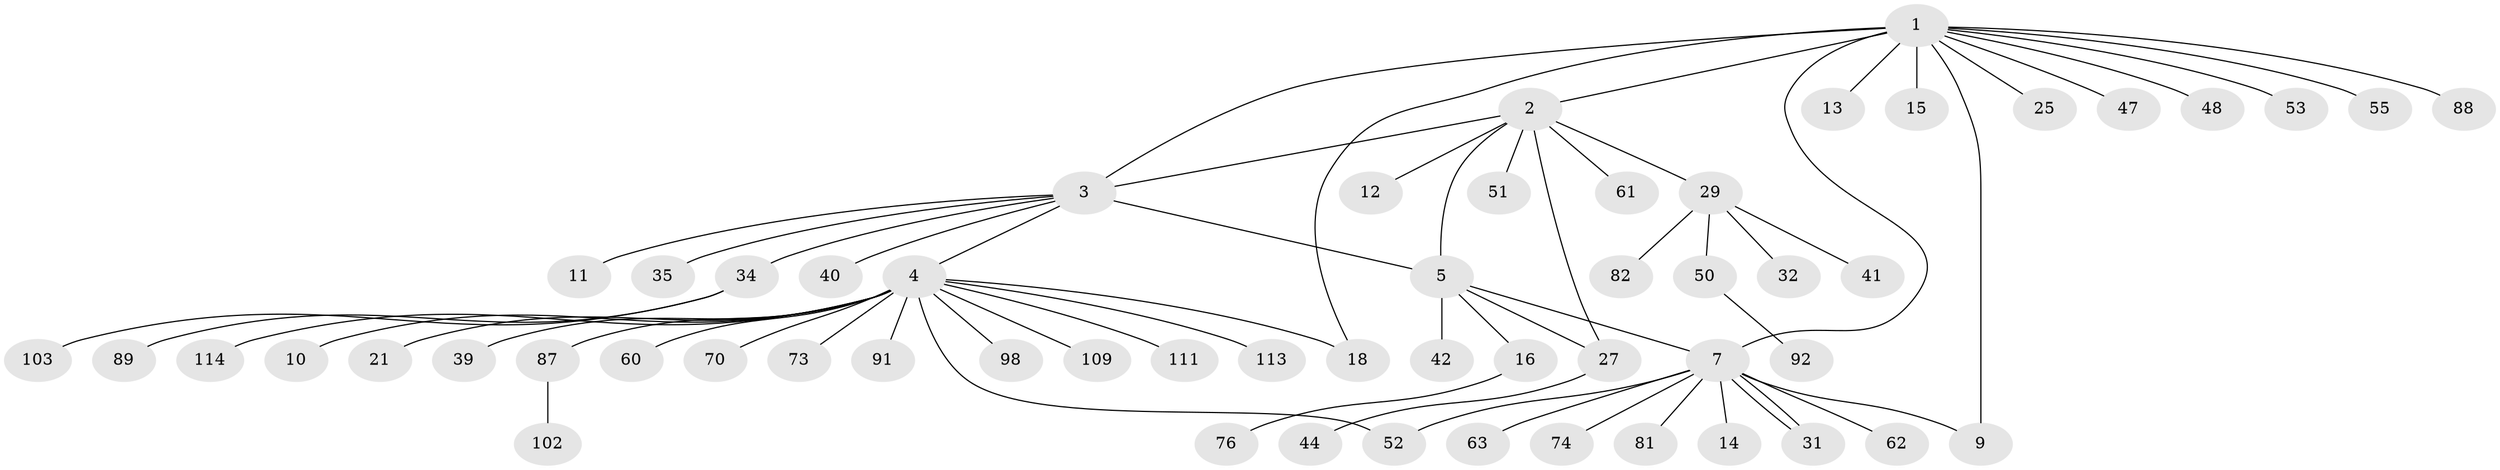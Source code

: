 // original degree distribution, {7: 0.008695652173913044, 12: 0.008695652173913044, 16: 0.017391304347826087, 6: 0.017391304347826087, 8: 0.008695652173913044, 17: 0.008695652173913044, 11: 0.008695652173913044, 2: 0.14782608695652175, 3: 0.11304347826086956, 1: 0.6434782608695652, 4: 0.017391304347826087}
// Generated by graph-tools (version 1.1) at 2025/14/03/09/25 04:14:39]
// undirected, 57 vertices, 64 edges
graph export_dot {
graph [start="1"]
  node [color=gray90,style=filled];
  1 [super="+6"];
  2 [super="+69+94+65+59+58+38+24"];
  3 [super="+45+23+30+33+97+72+100"];
  4 [super="+8+20+101+99+110"];
  5 [super="+28+26+75"];
  7;
  9;
  10 [super="+19+80"];
  11;
  12;
  13;
  14;
  15;
  16;
  18 [super="+83+105"];
  21;
  25;
  27;
  29;
  31;
  32 [super="+85+79"];
  34;
  35;
  39;
  40 [super="+43"];
  41;
  42 [super="+56+78"];
  44;
  47;
  48;
  50;
  51;
  52 [super="+71"];
  53;
  55 [super="+66+90+57"];
  60;
  61;
  62;
  63 [super="+77"];
  70;
  73;
  74;
  76;
  81;
  82;
  87 [super="+93"];
  88;
  89 [super="+95"];
  91;
  92;
  98;
  102;
  103;
  109;
  111;
  113;
  114;
  1 -- 2;
  1 -- 3 [weight=3];
  1 -- 13;
  1 -- 25;
  1 -- 55;
  1 -- 88;
  1 -- 7;
  1 -- 9;
  1 -- 15;
  1 -- 48;
  1 -- 47;
  1 -- 18;
  1 -- 53;
  2 -- 12;
  2 -- 27;
  2 -- 29 [weight=2];
  2 -- 51;
  2 -- 3;
  2 -- 5 [weight=2];
  2 -- 61;
  3 -- 4;
  3 -- 5;
  3 -- 11;
  3 -- 34;
  3 -- 35;
  3 -- 40;
  4 -- 70;
  4 -- 73;
  4 -- 10;
  4 -- 18;
  4 -- 21;
  4 -- 87;
  4 -- 91;
  4 -- 98;
  4 -- 39;
  4 -- 109;
  4 -- 111;
  4 -- 113;
  4 -- 114;
  4 -- 52;
  4 -- 60;
  5 -- 7;
  5 -- 16;
  5 -- 27;
  5 -- 42;
  7 -- 9;
  7 -- 14;
  7 -- 31;
  7 -- 31;
  7 -- 52;
  7 -- 62;
  7 -- 63;
  7 -- 74;
  7 -- 81;
  16 -- 76;
  27 -- 44;
  29 -- 32;
  29 -- 41;
  29 -- 50;
  29 -- 82;
  34 -- 89;
  34 -- 103;
  50 -- 92;
  87 -- 102;
}

